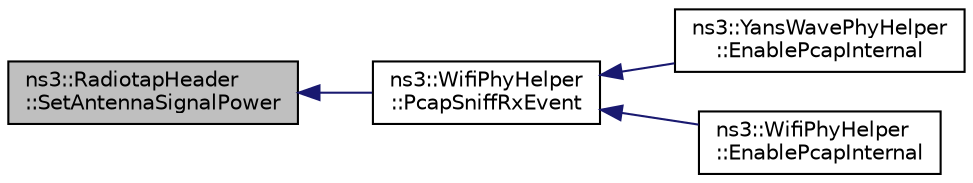 digraph "ns3::RadiotapHeader::SetAntennaSignalPower"
{
  edge [fontname="Helvetica",fontsize="10",labelfontname="Helvetica",labelfontsize="10"];
  node [fontname="Helvetica",fontsize="10",shape=record];
  rankdir="LR";
  Node1 [label="ns3::RadiotapHeader\l::SetAntennaSignalPower",height=0.2,width=0.4,color="black", fillcolor="grey75", style="filled", fontcolor="black"];
  Node1 -> Node2 [dir="back",color="midnightblue",fontsize="10",style="solid"];
  Node2 [label="ns3::WifiPhyHelper\l::PcapSniffRxEvent",height=0.2,width=0.4,color="black", fillcolor="white", style="filled",URL="$d5/df8/classns3_1_1WifiPhyHelper.html#ac5da2b1210868b0ae050e3adc54a9d2f"];
  Node2 -> Node3 [dir="back",color="midnightblue",fontsize="10",style="solid"];
  Node3 [label="ns3::YansWavePhyHelper\l::EnablePcapInternal",height=0.2,width=0.4,color="black", fillcolor="white", style="filled",URL="$da/d63/classns3_1_1YansWavePhyHelper.html#a6bcc70f08dc2e44676089f334c4345b0",tooltip="Enable pcap output the indicated net device. "];
  Node2 -> Node4 [dir="back",color="midnightblue",fontsize="10",style="solid"];
  Node4 [label="ns3::WifiPhyHelper\l::EnablePcapInternal",height=0.2,width=0.4,color="black", fillcolor="white", style="filled",URL="$d5/df8/classns3_1_1WifiPhyHelper.html#a1d0dc819ef2e257409b6b84924d07085",tooltip="Enable pcap output the indicated net device. "];
}
